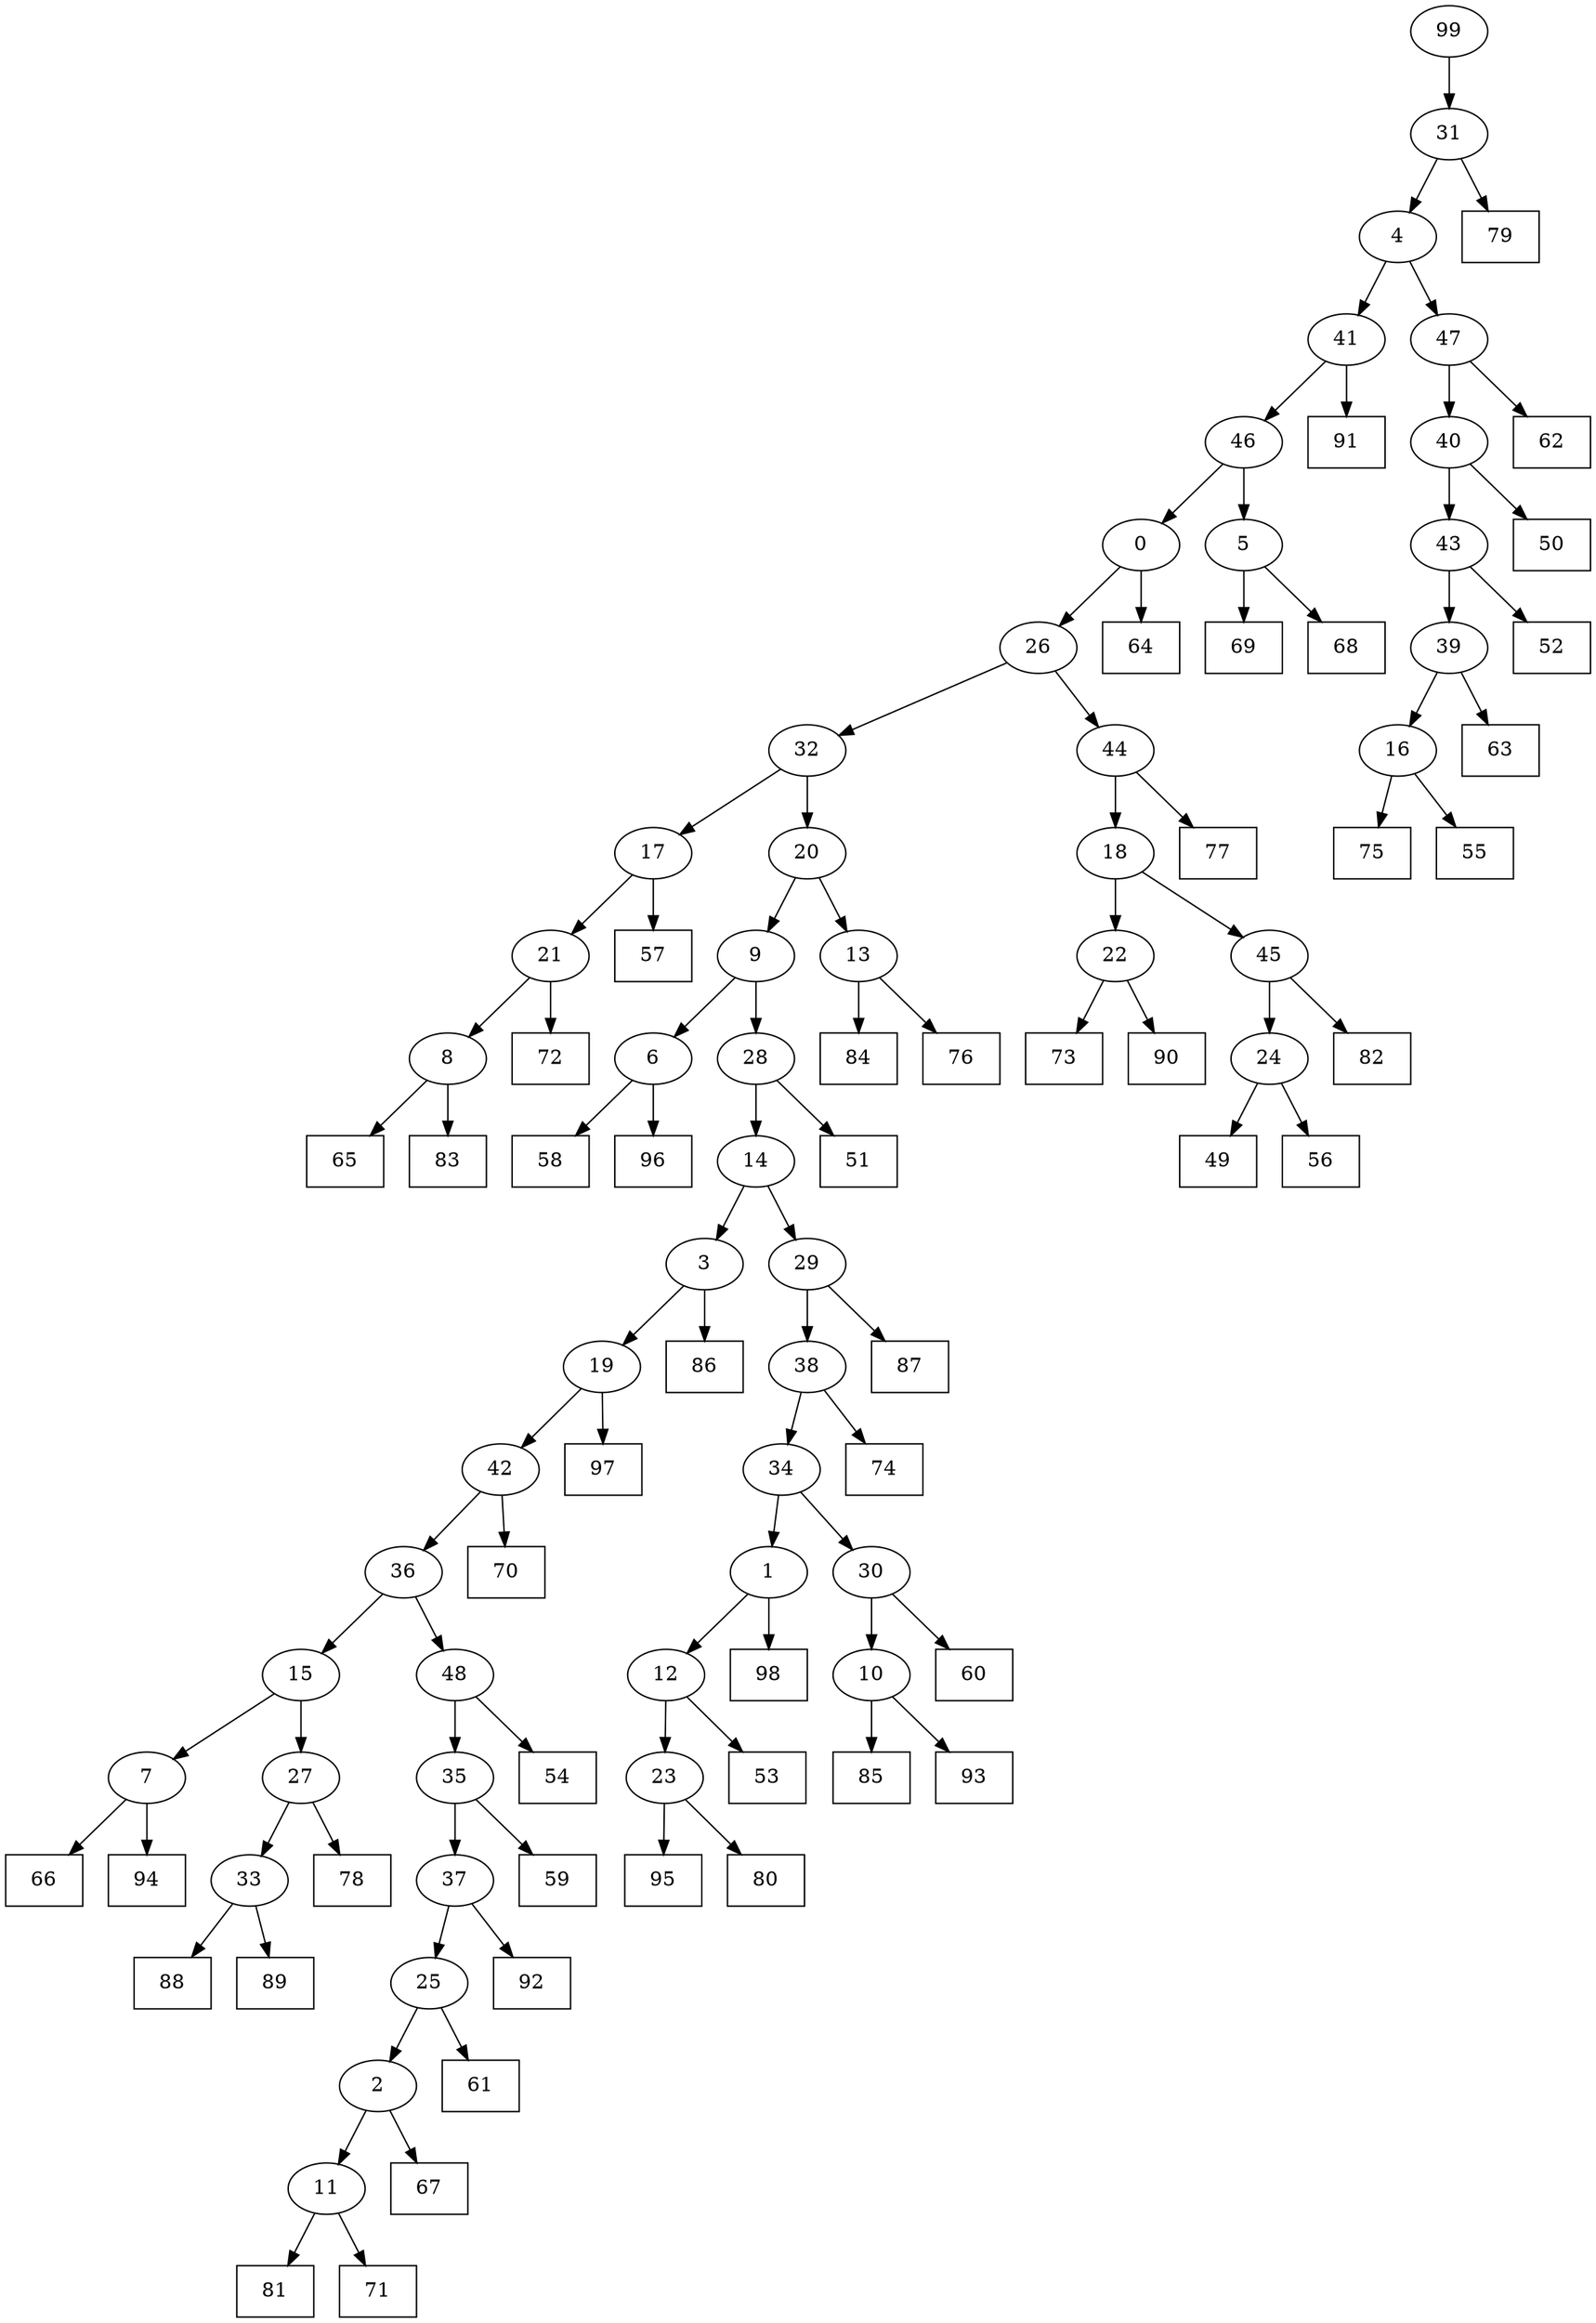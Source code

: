 digraph G {
0[label="0"];
1[label="1"];
2[label="2"];
3[label="3"];
4[label="4"];
5[label="5"];
6[label="6"];
7[label="7"];
8[label="8"];
9[label="9"];
10[label="10"];
11[label="11"];
12[label="12"];
13[label="13"];
14[label="14"];
15[label="15"];
16[label="16"];
17[label="17"];
18[label="18"];
19[label="19"];
20[label="20"];
21[label="21"];
22[label="22"];
23[label="23"];
24[label="24"];
25[label="25"];
26[label="26"];
27[label="27"];
28[label="28"];
29[label="29"];
30[label="30"];
31[label="31"];
32[label="32"];
33[label="33"];
34[label="34"];
35[label="35"];
36[label="36"];
37[label="37"];
38[label="38"];
39[label="39"];
40[label="40"];
41[label="41"];
42[label="42"];
43[label="43"];
44[label="44"];
45[label="45"];
46[label="46"];
47[label="47"];
48[label="48"];
49[shape=box,label="92"];
50[shape=box,label="58"];
51[shape=box,label="85"];
52[shape=box,label="95"];
53[shape=box,label="73"];
54[shape=box,label="69"];
55[shape=box,label="52"];
56[shape=box,label="84"];
57[shape=box,label="82"];
58[shape=box,label="72"];
59[shape=box,label="67"];
60[shape=box,label="97"];
61[shape=box,label="88"];
62[shape=box,label="66"];
63[shape=box,label="63"];
64[shape=box,label="49"];
65[shape=box,label="91"];
66[shape=box,label="96"];
67[shape=box,label="64"];
68[shape=box,label="87"];
69[shape=box,label="60"];
70[shape=box,label="81"];
71[shape=box,label="65"];
72[shape=box,label="59"];
73[shape=box,label="83"];
74[shape=box,label="71"];
75[shape=box,label="74"];
76[shape=box,label="53"];
77[shape=box,label="89"];
78[shape=box,label="77"];
79[shape=box,label="50"];
80[shape=box,label="90"];
81[shape=box,label="61"];
82[shape=box,label="80"];
83[shape=box,label="79"];
84[shape=box,label="57"];
85[shape=box,label="54"];
86[shape=box,label="93"];
87[shape=box,label="86"];
88[shape=box,label="75"];
89[shape=box,label="98"];
90[shape=box,label="70"];
91[shape=box,label="56"];
92[shape=box,label="55"];
93[shape=box,label="62"];
94[shape=box,label="68"];
95[shape=box,label="51"];
96[shape=box,label="78"];
97[shape=box,label="94"];
98[shape=box,label="76"];
99[label="99"];
12->76 ;
16->88 ;
22->53 ;
44->78 ;
1->89 ;
41->46 ;
7->62 ;
22->80 ;
25->81 ;
39->63 ;
31->83 ;
23->52 ;
46->0 ;
6->50 ;
29->68 ;
33->77 ;
39->16 ;
16->92 ;
5->54 ;
28->95 ;
9->6 ;
10->86 ;
23->82 ;
8->73 ;
42->36 ;
47->93 ;
27->96 ;
45->57 ;
10->51 ;
0->67 ;
1->12 ;
2->11 ;
11->74 ;
2->59 ;
7->97 ;
18->22 ;
15->7 ;
37->25 ;
43->55 ;
36->15 ;
38->75 ;
6->66 ;
32->20 ;
28->14 ;
35->72 ;
17->84 ;
36->48 ;
48->85 ;
27->33 ;
33->61 ;
20->13 ;
21->58 ;
34->1 ;
19->42 ;
38->34 ;
30->10 ;
32->17 ;
5->94 ;
24->64 ;
99->31 ;
35->37 ;
25->2 ;
15->27 ;
34->30 ;
30->69 ;
13->56 ;
46->5 ;
40->43 ;
43->39 ;
8->71 ;
14->3 ;
3->87 ;
40->79 ;
0->26 ;
26->32 ;
18->45 ;
44->18 ;
11->70 ;
26->44 ;
17->21 ;
21->8 ;
12->23 ;
3->19 ;
19->60 ;
42->90 ;
4->47 ;
47->40 ;
48->35 ;
45->24 ;
24->91 ;
31->4 ;
4->41 ;
41->65 ;
13->98 ;
20->9 ;
9->28 ;
37->49 ;
14->29 ;
29->38 ;
}
